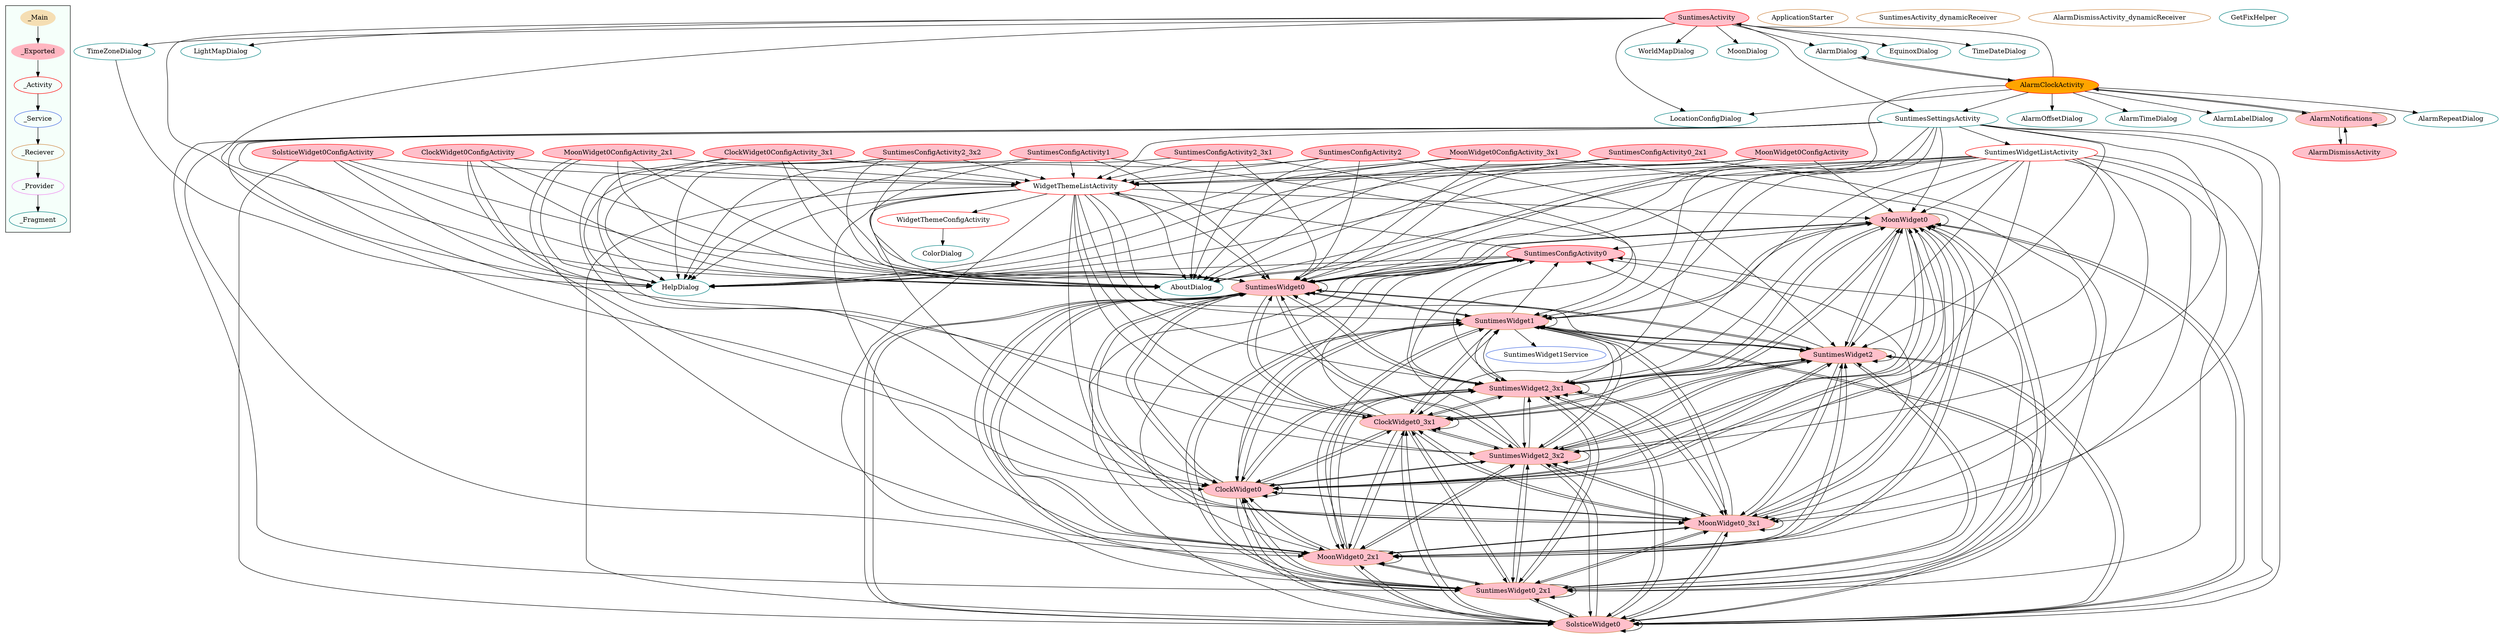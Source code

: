 digraph G {
subgraph cluster_legend{ 
bgcolor=mintcream;
_Activity[color = red];
_Service[color = royalblue];
_Provider[color = violet];
_Reciever[color = peru];
_Fragment[color = teal];
_Main[style=filled, fillcolor=wheat, color = mintcream];
_Exported[style=filled, fillcolor=lightpink, color = mintcream];
_Main -> _Exported -> _Activity -> _Service -> _Reciever -> _Provider -> _Fragment; 
}
MoonWidget0ConfigActivity_2x1[style=filled, fillcolor=pink, color = red];
SuntimesWidgetListActivity[color = red];
SuntimesConfigActivity0_2x1[style=filled, fillcolor=pink, color = red];
SolsticeWidget0ConfigActivity[style=filled, fillcolor=pink, color = red];
MoonWidget0ConfigActivity_3x1[style=filled, fillcolor=pink, color = red];
MoonWidget0ConfigActivity[style=filled, fillcolor=pink, color = red];
ClockWidget0ConfigActivity[style=filled, fillcolor=pink, color = red];
WidgetThemeListActivity[color = red];
ClockWidget0ConfigActivity_3x1[style=filled, fillcolor=pink, color = red];
SuntimesSettingsActivity[color = red];
AlarmDismissActivity[style=filled, fillcolor=pink, color = red];
SuntimesActivity[style=filled, fillcolor=pink, color = red];
SuntimesConfigActivity0[style=filled, fillcolor=pink, color = red];
SuntimesConfigActivity1[style=filled, fillcolor=pink, color = red];
AlarmClockActivity[style=filled, fillcolor=orange, color = red];
SuntimesConfigActivity2[style=filled, fillcolor=pink, color = red];
SuntimesConfigActivity2_3x1[style=filled, fillcolor=pink, color = red];
SuntimesConfigActivity2_3x2[style=filled, fillcolor=pink, color = red];
WidgetThemeConfigActivity[color = red];
SuntimesWidget1Service[color = royalblue];
AlarmNotifications[color = royalblue];
MoonWidget0[style=filled, fillcolor=pink, color = peru];
SolsticeWidget0[style=filled, fillcolor=pink, color = peru];
SuntimesWidget0_2x1[style=filled, fillcolor=pink, color = peru];
MoonWidget0_2x1[style=filled, fillcolor=pink, color = peru];
MoonWidget0_3x1[style=filled, fillcolor=pink, color = peru];
ApplicationStarter[color = peru];
SuntimesActivity_dynamicReceiver[color = peru];
ClockWidget0[style=filled, fillcolor=pink, color = peru];
AlarmDismissActivity_dynamicReceiver[color = peru];
AlarmNotifications[style=filled, fillcolor=pink, color = peru];
SuntimesWidget2_3x2[style=filled, fillcolor=pink, color = peru];
ClockWidget0_3x1[style=filled, fillcolor=pink, color = peru];
SuntimesWidget2_3x1[style=filled, fillcolor=pink, color = peru];
SuntimesWidget2[style=filled, fillcolor=pink, color = peru];
SuntimesWidget1[style=filled, fillcolor=pink, color = peru];
SuntimesWidget0[style=filled, fillcolor=pink, color = peru];
ColorDialog[color = teal];
LocationConfigDialog[color = teal];
AlarmTimeDialog[color = teal];
LightMapDialog[color = teal];
HelpDialog[color = teal];
TimeZoneDialog[color = teal];
WorldMapDialog[color = teal];
MoonDialog[color = teal];
GetFixHelper[color = teal];
SuntimesSettingsActivity[color = teal];
AlarmLabelDialog[color = teal];
AboutDialog[color = teal];
AlarmDialog[color = teal];
SuntimesSettingsActivity[color = teal];
AlarmRepeatDialog[color = teal];
AlarmOffsetDialog[color = teal];
SuntimesSettingsActivity[color = teal];
EquinoxDialog[color = teal];
SuntimesSettingsActivity[color = teal];
GetFixHelper[color = teal];
SuntimesSettingsActivity[color = teal];
SuntimesSettingsActivity[color = teal];
TimeDateDialog[color = teal];
MoonWidget0ConfigActivity_2x1->WidgetThemeListActivity;
MoonWidget0ConfigActivity_2x1->SuntimesWidget0;
MoonWidget0ConfigActivity_2x1->HelpDialog;
MoonWidget0ConfigActivity_2x1->MoonWidget0_2x1;
MoonWidget0ConfigActivity_2x1->AboutDialog;
SuntimesWidgetListActivity->HelpDialog;
SuntimesWidgetListActivity->MoonWidget0;
SuntimesWidgetListActivity->WidgetThemeListActivity;
SuntimesWidgetListActivity->ClockWidget0_3x1;
SuntimesWidgetListActivity->SuntimesWidget2;
SuntimesWidgetListActivity->SuntimesWidget1;
SuntimesWidgetListActivity->MoonWidget0_3x1;
SuntimesWidgetListActivity->SuntimesWidget0_2x1;
SuntimesWidgetListActivity->MoonWidget0_2x1;
SuntimesWidgetListActivity->AboutDialog;
SuntimesWidgetListActivity->SuntimesWidget0;
SuntimesWidgetListActivity->SolsticeWidget0;
SuntimesWidgetListActivity->SuntimesWidget2_3x1;
SuntimesWidgetListActivity->SuntimesWidget2_3x2;
SuntimesWidgetListActivity->ClockWidget0;
SolsticeWidget0->SuntimesWidget2_3x2;
SolsticeWidget0->SuntimesWidget0;
SolsticeWidget0->SuntimesWidget0_2x1;
SolsticeWidget0->MoonWidget0_3x1;
SolsticeWidget0->SuntimesConfigActivity0;
SolsticeWidget0->SolsticeWidget0;
SolsticeWidget0->SuntimesWidget2;
SolsticeWidget0->SuntimesWidget2_3x1;
SolsticeWidget0->MoonWidget0_2x1;
SolsticeWidget0->SuntimesWidget1;
SolsticeWidget0->ClockWidget0_3x1;
SolsticeWidget0->ClockWidget0;
SolsticeWidget0->MoonWidget0;
SuntimesWidget0_2x1->SuntimesWidget0;
SuntimesWidget0_2x1->ClockWidget0_3x1;
SuntimesWidget0_2x1->MoonWidget0;
SuntimesWidget0_2x1->SuntimesWidget0_2x1;
SuntimesWidget0_2x1->SuntimesConfigActivity0;
SuntimesWidget0_2x1->ClockWidget0;
SuntimesWidget0_2x1->MoonWidget0_3x1;
SuntimesWidget0_2x1->SuntimesWidget2;
SuntimesWidget0_2x1->MoonWidget0_2x1;
SuntimesWidget0_2x1->SuntimesWidget2_3x2;
SuntimesWidget0_2x1->SuntimesWidget1;
SuntimesWidget0_2x1->SuntimesWidget2_3x1;
SuntimesWidget0_2x1->SolsticeWidget0;
MoonWidget0_3x1->SuntimesWidget0_2x1;
MoonWidget0_3x1->SuntimesConfigActivity0;
MoonWidget0_3x1->SuntimesWidget0;
MoonWidget0_3x1->MoonWidget0_2x1;
MoonWidget0_3x1->SuntimesWidget2_3x1;
MoonWidget0_3x1->SuntimesWidget1;
MoonWidget0_3x1->SolsticeWidget0;
MoonWidget0_3x1->ClockWidget0;
MoonWidget0_3x1->MoonWidget0_3x1;
MoonWidget0_3x1->ClockWidget0_3x1;
MoonWidget0_3x1->SuntimesWidget2_3x2;
MoonWidget0_3x1->SuntimesWidget2;
MoonWidget0_3x1->MoonWidget0;
WidgetThemeListActivity->WidgetThemeConfigActivity;
WidgetThemeListActivity->MoonWidget0_3x1;
WidgetThemeListActivity->SuntimesWidget2_3x1;
WidgetThemeListActivity->AboutDialog;
WidgetThemeListActivity->SuntimesWidget0;
WidgetThemeListActivity->SuntimesWidget2;
WidgetThemeListActivity->SuntimesWidget0_2x1;
WidgetThemeListActivity->ClockWidget0;
WidgetThemeListActivity->HelpDialog;
WidgetThemeListActivity->SolsticeWidget0;
WidgetThemeListActivity->MoonWidget0_2x1;
WidgetThemeListActivity->SuntimesWidget1;
WidgetThemeListActivity->ClockWidget0_3x1;
WidgetThemeListActivity->SuntimesWidget2_3x2;
WidgetThemeListActivity->MoonWidget0;
SuntimesActivity->LocationConfigDialog;
SuntimesActivity->TimeZoneDialog;
SuntimesActivity->WorldMapDialog;
SuntimesActivity->HelpDialog;
SuntimesActivity->MoonDialog;
SuntimesActivity->SuntimesSettingsActivity;
SuntimesActivity->TimeDateDialog;
SuntimesActivity->AboutDialog;
SuntimesActivity->EquinoxDialog;
SuntimesActivity->AlarmDialog;
SuntimesActivity->LightMapDialog;
SuntimesConfigActivity0->HelpDialog;
SuntimesConfigActivity0->WidgetThemeListActivity;
SuntimesConfigActivity0->SuntimesWidget0;
SuntimesConfigActivity0->AboutDialog;
ClockWidget0_3x1->SuntimesWidget0_2x1;
ClockWidget0_3x1->SuntimesConfigActivity0;
ClockWidget0_3x1->ClockWidget0_3x1;
ClockWidget0_3x1->MoonWidget0_2x1;
ClockWidget0_3x1->SuntimesWidget2;
ClockWidget0_3x1->SuntimesWidget2_3x1;
ClockWidget0_3x1->MoonWidget0;
ClockWidget0_3x1->ClockWidget0;
ClockWidget0_3x1->MoonWidget0_3x1;
ClockWidget0_3x1->SuntimesWidget0;
ClockWidget0_3x1->SolsticeWidget0;
ClockWidget0_3x1->SuntimesWidget1;
ClockWidget0_3x1->SuntimesWidget2_3x2;
SuntimesConfigActivity1->WidgetThemeListActivity;
SuntimesConfigActivity1->AboutDialog;
SuntimesConfigActivity1->SuntimesWidget1;
SuntimesConfigActivity1->SuntimesWidget0;
SuntimesConfigActivity1->HelpDialog;
SuntimesConfigActivity2->SuntimesWidget0;
SuntimesConfigActivity2->WidgetThemeListActivity;
SuntimesConfigActivity2->HelpDialog;
SuntimesConfigActivity2->AboutDialog;
SuntimesConfigActivity2->SuntimesWidget2;
SuntimesWidget2->ClockWidget0_3x1;
SuntimesWidget2->SuntimesWidget0_2x1;
SuntimesWidget2->SuntimesWidget2_3x1;
SuntimesWidget2->SuntimesWidget0;
SuntimesWidget2->SuntimesWidget1;
SuntimesWidget2->SuntimesConfigActivity0;
SuntimesWidget2->SolsticeWidget0;
SuntimesWidget2->MoonWidget0;
SuntimesWidget2->SuntimesWidget2_3x2;
SuntimesWidget2->ClockWidget0;
SuntimesWidget2->MoonWidget0_2x1;
SuntimesWidget2->SuntimesWidget2;
SuntimesWidget2->MoonWidget0_3x1;
SuntimesWidget1->SuntimesWidget2_3x2;
SuntimesWidget1->MoonWidget0_3x1;
SuntimesWidget1->SuntimesWidget0_2x1;
SuntimesWidget1->SuntimesConfigActivity0;
SuntimesWidget1->ClockWidget0_3x1;
SuntimesWidget1->MoonWidget0_2x1;
SuntimesWidget1->SuntimesWidget2_3x1;
SuntimesWidget1->SuntimesWidget1Service;
SuntimesWidget1->SuntimesWidget0;
SuntimesWidget1->SuntimesWidget1;
SuntimesWidget1->MoonWidget0;
SuntimesWidget1->SolsticeWidget0;
SuntimesWidget1->SuntimesWidget2;
SuntimesWidget1->ClockWidget0;
SuntimesWidget0->ClockWidget0_3x1;
SuntimesWidget0->SuntimesWidget0_2x1;
SuntimesWidget0->SuntimesWidget2_3x2;
SuntimesWidget0->SuntimesWidget0;
SuntimesWidget0->SuntimesWidget1;
SuntimesWidget0->MoonWidget0_3x1;
SuntimesWidget0->MoonWidget0;
SuntimesWidget0->SuntimesConfigActivity0;
SuntimesWidget0->SolsticeWidget0;
SuntimesWidget0->ClockWidget0;
SuntimesWidget0->MoonWidget0_2x1;
SuntimesWidget0->SuntimesWidget2;
SuntimesWidget0->SuntimesWidget2_3x1;
ClockWidget0ConfigActivity->WidgetThemeListActivity;
ClockWidget0ConfigActivity->SuntimesWidget0;
ClockWidget0ConfigActivity->ClockWidget0;
ClockWidget0ConfigActivity->AboutDialog;
ClockWidget0ConfigActivity->HelpDialog;
ClockWidget0->MoonWidget0_2x1;
ClockWidget0->SuntimesWidget1;
ClockWidget0->SuntimesWidget0_2x1;
ClockWidget0->SuntimesWidget2;
ClockWidget0->SuntimesWidget2_3x1;
ClockWidget0->SuntimesWidget2_3x2;
ClockWidget0->SuntimesWidget0;
ClockWidget0->SolsticeWidget0;
ClockWidget0->MoonWidget0;
ClockWidget0->ClockWidget0;
ClockWidget0->MoonWidget0_3x1;
ClockWidget0->ClockWidget0_3x1;
ClockWidget0->SuntimesConfigActivity0;
AlarmDismissActivity->AlarmNotifications;
AlarmNotifications->AlarmClockActivity;
AlarmNotifications->AlarmNotifications;
AlarmNotifications->AlarmDismissActivity;
SuntimesConfigActivity2_3x1->SuntimesWidget2_3x1;
SuntimesConfigActivity2_3x1->HelpDialog;
SuntimesConfigActivity2_3x1->WidgetThemeListActivity;
SuntimesConfigActivity2_3x1->SuntimesWidget0;
SuntimesConfigActivity2_3x1->AboutDialog;
SuntimesConfigActivity2_3x2->WidgetThemeListActivity;
SuntimesConfigActivity2_3x2->SuntimesWidget0;
SuntimesConfigActivity2_3x2->HelpDialog;
SuntimesConfigActivity2_3x2->SuntimesWidget2_3x2;
SuntimesConfigActivity2_3x2->AboutDialog;
MoonWidget0ConfigActivity_3x1->HelpDialog;
MoonWidget0ConfigActivity_3x1->WidgetThemeListActivity;
MoonWidget0ConfigActivity_3x1->MoonWidget0_3x1;
MoonWidget0ConfigActivity_3x1->SuntimesWidget0;
MoonWidget0ConfigActivity_3x1->AboutDialog;
SolsticeWidget0ConfigActivity->HelpDialog;
SolsticeWidget0ConfigActivity->AboutDialog;
SolsticeWidget0ConfigActivity->WidgetThemeListActivity;
SolsticeWidget0ConfigActivity->SuntimesWidget0;
SolsticeWidget0ConfigActivity->SolsticeWidget0;
TimeZoneDialog->HelpDialog;
MoonWidget0_2x1->SuntimesWidget0_2x1;
MoonWidget0_2x1->MoonWidget0_3x1;
MoonWidget0_2x1->SuntimesWidget0;
MoonWidget0_2x1->SuntimesConfigActivity0;
MoonWidget0_2x1->SuntimesWidget2_3x1;
MoonWidget0_2x1->ClockWidget0;
MoonWidget0_2x1->SolsticeWidget0;
MoonWidget0_2x1->MoonWidget0_2x1;
MoonWidget0_2x1->SuntimesWidget2_3x2;
MoonWidget0_2x1->MoonWidget0;
MoonWidget0_2x1->SuntimesWidget2;
MoonWidget0_2x1->SuntimesWidget1;
MoonWidget0_2x1->ClockWidget0_3x1;
SuntimesSettingsActivity->SuntimesWidget2_3x1;
SuntimesSettingsActivity->ClockWidget0_3x1;
SuntimesSettingsActivity->MoonWidget0_3x1;
SuntimesSettingsActivity->SolsticeWidget0;
SuntimesSettingsActivity->SuntimesWidgetListActivity;
SuntimesSettingsActivity->SuntimesWidget1;
SuntimesSettingsActivity->SuntimesWidget2_3x2;
SuntimesSettingsActivity->MoonWidget0;
SuntimesSettingsActivity->MoonWidget0_2x1;
SuntimesSettingsActivity->ClockWidget0;
SuntimesSettingsActivity->SuntimesWidget2;
SuntimesSettingsActivity->SuntimesWidget0_2x1;
SuntimesSettingsActivity->SuntimesWidget0;
SuntimesSettingsActivity->WidgetThemeListActivity;
WidgetThemeConfigActivity->ColorDialog;
SuntimesConfigActivity0_2x1->WidgetThemeListActivity;
SuntimesConfigActivity0_2x1->SuntimesWidget0_2x1;
SuntimesConfigActivity0_2x1->AboutDialog;
SuntimesConfigActivity0_2x1->HelpDialog;
SuntimesConfigActivity0_2x1->SuntimesWidget0;
MoonWidget0->SuntimesWidget0;
MoonWidget0->SolsticeWidget0;
MoonWidget0->ClockWidget0_3x1;
MoonWidget0->SuntimesWidget2_3x2;
MoonWidget0->SuntimesWidget0_2x1;
MoonWidget0->SuntimesConfigActivity0;
MoonWidget0->SuntimesWidget1;
MoonWidget0->MoonWidget0_2x1;
MoonWidget0->SuntimesWidget2_3x1;
MoonWidget0->SuntimesWidget2;
MoonWidget0->ClockWidget0;
MoonWidget0->MoonWidget0_3x1;
MoonWidget0->MoonWidget0;
MoonWidget0ConfigActivity->HelpDialog;
MoonWidget0ConfigActivity->WidgetThemeListActivity;
MoonWidget0ConfigActivity->SuntimesWidget0;
MoonWidget0ConfigActivity->MoonWidget0;
MoonWidget0ConfigActivity->AboutDialog;
ClockWidget0ConfigActivity_3x1->ClockWidget0;
ClockWidget0ConfigActivity_3x1->HelpDialog;
ClockWidget0ConfigActivity_3x1->WidgetThemeListActivity;
ClockWidget0ConfigActivity_3x1->SuntimesWidget0;
ClockWidget0ConfigActivity_3x1->AboutDialog;
AlarmDialog->AlarmClockActivity;
SuntimesWidget2_3x2->MoonWidget0;
SuntimesWidget2_3x2->SuntimesWidget2;
SuntimesWidget2_3x2->MoonWidget0_3x1;
SuntimesWidget2_3x2->SuntimesWidget0;
SuntimesWidget2_3x2->ClockWidget0_3x1;
SuntimesWidget2_3x2->SuntimesWidget1;
SuntimesWidget2_3x2->SuntimesWidget2_3x2;
SuntimesWidget2_3x2->SuntimesWidget0_2x1;
SuntimesWidget2_3x2->SuntimesWidget2_3x1;
SuntimesWidget2_3x2->SuntimesConfigActivity0;
SuntimesWidget2_3x2->MoonWidget0_2x1;
SuntimesWidget2_3x2->ClockWidget0;
SuntimesWidget2_3x2->SolsticeWidget0;
SuntimesWidget2_3x1->SuntimesWidget0_2x1;
SuntimesWidget2_3x1->MoonWidget0;
SuntimesWidget2_3x1->SuntimesWidget2_3x2;
SuntimesWidget2_3x1->SuntimesWidget0;
SuntimesWidget2_3x1->SuntimesWidget2;
SuntimesWidget2_3x1->SolsticeWidget0;
SuntimesWidget2_3x1->ClockWidget0;
SuntimesWidget2_3x1->SuntimesConfigActivity0;
SuntimesWidget2_3x1->SuntimesWidget1;
SuntimesWidget2_3x1->MoonWidget0_3x1;
SuntimesWidget2_3x1->MoonWidget0_2x1;
SuntimesWidget2_3x1->ClockWidget0_3x1;
SuntimesWidget2_3x1->SuntimesWidget2_3x1;
AlarmClockActivity->AlarmNotifications;
AlarmClockActivity->LocationConfigDialog;
AlarmClockActivity->SuntimesSettingsActivity;
AlarmClockActivity->AlarmDialog;
AlarmClockActivity->AboutDialog;
AlarmClockActivity->SuntimesActivity;
AlarmClockActivity->AlarmRepeatDialog;
AlarmClockActivity->AlarmOffsetDialog;
AlarmClockActivity->AlarmLabelDialog;
AlarmClockActivity->AlarmTimeDialog;
}
